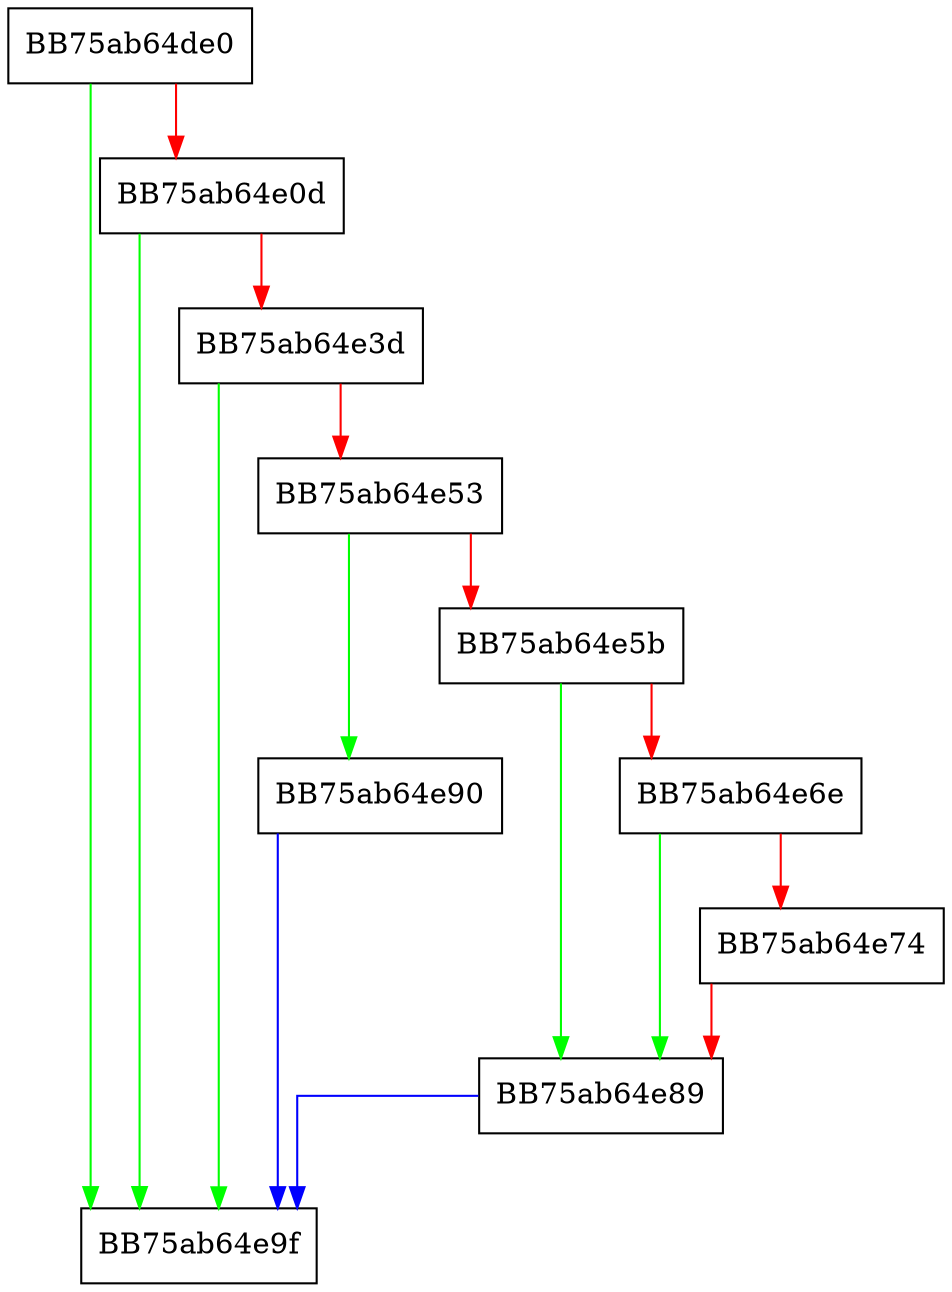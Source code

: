 digraph ReadSQLite {
  node [shape="box"];
  graph [splines=ortho];
  BB75ab64de0 -> BB75ab64e9f [color="green"];
  BB75ab64de0 -> BB75ab64e0d [color="red"];
  BB75ab64e0d -> BB75ab64e9f [color="green"];
  BB75ab64e0d -> BB75ab64e3d [color="red"];
  BB75ab64e3d -> BB75ab64e9f [color="green"];
  BB75ab64e3d -> BB75ab64e53 [color="red"];
  BB75ab64e53 -> BB75ab64e90 [color="green"];
  BB75ab64e53 -> BB75ab64e5b [color="red"];
  BB75ab64e5b -> BB75ab64e89 [color="green"];
  BB75ab64e5b -> BB75ab64e6e [color="red"];
  BB75ab64e6e -> BB75ab64e89 [color="green"];
  BB75ab64e6e -> BB75ab64e74 [color="red"];
  BB75ab64e74 -> BB75ab64e89 [color="red"];
  BB75ab64e89 -> BB75ab64e9f [color="blue"];
  BB75ab64e90 -> BB75ab64e9f [color="blue"];
}